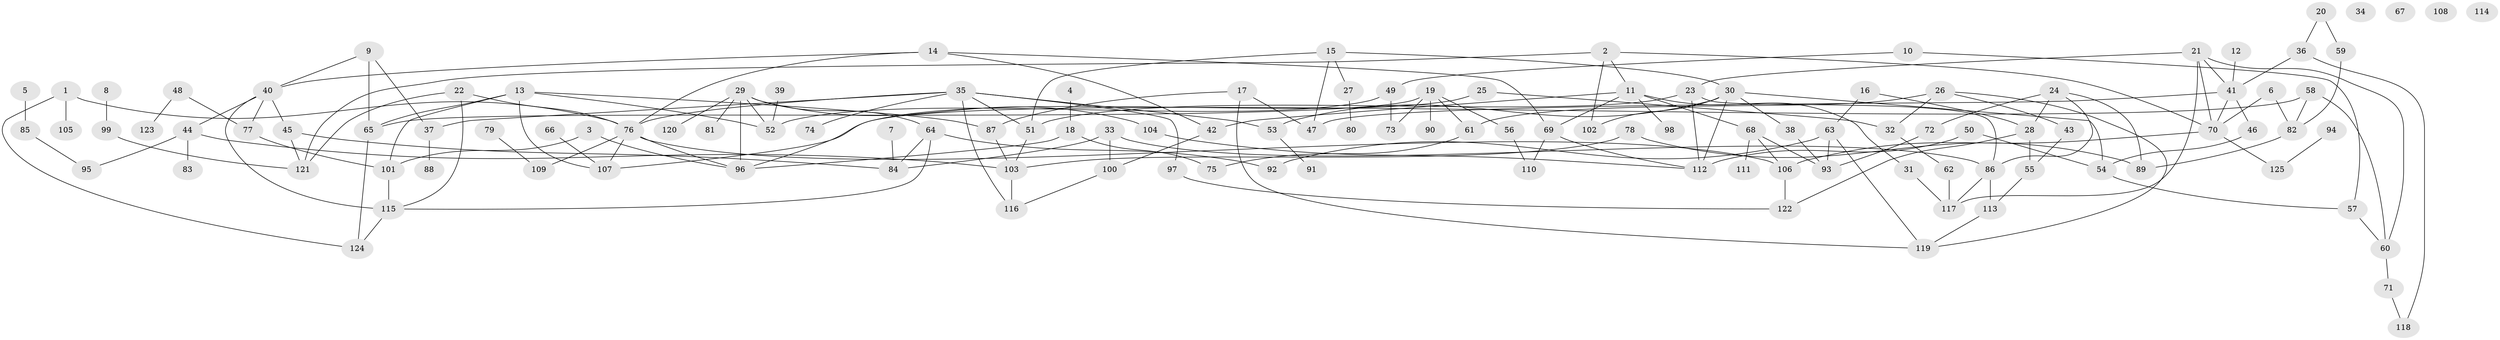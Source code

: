 // Generated by graph-tools (version 1.1) at 2025/40/03/09/25 04:40:00]
// undirected, 125 vertices, 179 edges
graph export_dot {
graph [start="1"]
  node [color=gray90,style=filled];
  1;
  2;
  3;
  4;
  5;
  6;
  7;
  8;
  9;
  10;
  11;
  12;
  13;
  14;
  15;
  16;
  17;
  18;
  19;
  20;
  21;
  22;
  23;
  24;
  25;
  26;
  27;
  28;
  29;
  30;
  31;
  32;
  33;
  34;
  35;
  36;
  37;
  38;
  39;
  40;
  41;
  42;
  43;
  44;
  45;
  46;
  47;
  48;
  49;
  50;
  51;
  52;
  53;
  54;
  55;
  56;
  57;
  58;
  59;
  60;
  61;
  62;
  63;
  64;
  65;
  66;
  67;
  68;
  69;
  70;
  71;
  72;
  73;
  74;
  75;
  76;
  77;
  78;
  79;
  80;
  81;
  82;
  83;
  84;
  85;
  86;
  87;
  88;
  89;
  90;
  91;
  92;
  93;
  94;
  95;
  96;
  97;
  98;
  99;
  100;
  101;
  102;
  103;
  104;
  105;
  106;
  107;
  108;
  109;
  110;
  111;
  112;
  113;
  114;
  115;
  116;
  117;
  118;
  119;
  120;
  121;
  122;
  123;
  124;
  125;
  1 -- 76;
  1 -- 105;
  1 -- 124;
  2 -- 11;
  2 -- 70;
  2 -- 102;
  2 -- 121;
  3 -- 96;
  3 -- 101;
  4 -- 18;
  5 -- 85;
  6 -- 70;
  6 -- 82;
  7 -- 84;
  8 -- 99;
  9 -- 37;
  9 -- 40;
  9 -- 65;
  10 -- 49;
  10 -- 57;
  11 -- 31;
  11 -- 42;
  11 -- 68;
  11 -- 69;
  11 -- 98;
  12 -- 41;
  13 -- 52;
  13 -- 65;
  13 -- 87;
  13 -- 101;
  13 -- 107;
  14 -- 40;
  14 -- 42;
  14 -- 69;
  14 -- 76;
  15 -- 27;
  15 -- 30;
  15 -- 47;
  15 -- 51;
  16 -- 28;
  16 -- 63;
  17 -- 47;
  17 -- 87;
  17 -- 119;
  18 -- 75;
  18 -- 96;
  19 -- 56;
  19 -- 61;
  19 -- 65;
  19 -- 73;
  19 -- 90;
  20 -- 36;
  20 -- 59;
  21 -- 23;
  21 -- 41;
  21 -- 60;
  21 -- 70;
  21 -- 117;
  22 -- 76;
  22 -- 115;
  22 -- 121;
  23 -- 51;
  23 -- 86;
  23 -- 112;
  24 -- 28;
  24 -- 72;
  24 -- 86;
  24 -- 89;
  25 -- 32;
  25 -- 96;
  26 -- 32;
  26 -- 43;
  26 -- 61;
  26 -- 119;
  27 -- 80;
  28 -- 55;
  28 -- 122;
  29 -- 52;
  29 -- 64;
  29 -- 81;
  29 -- 96;
  29 -- 104;
  29 -- 120;
  30 -- 38;
  30 -- 53;
  30 -- 54;
  30 -- 102;
  30 -- 112;
  31 -- 117;
  32 -- 62;
  33 -- 84;
  33 -- 86;
  33 -- 100;
  35 -- 37;
  35 -- 51;
  35 -- 53;
  35 -- 74;
  35 -- 76;
  35 -- 97;
  35 -- 116;
  36 -- 41;
  36 -- 118;
  37 -- 88;
  38 -- 93;
  39 -- 52;
  40 -- 44;
  40 -- 45;
  40 -- 77;
  40 -- 115;
  41 -- 46;
  41 -- 47;
  41 -- 70;
  42 -- 100;
  43 -- 55;
  44 -- 83;
  44 -- 95;
  44 -- 103;
  45 -- 84;
  45 -- 121;
  46 -- 54;
  48 -- 77;
  48 -- 123;
  49 -- 52;
  49 -- 73;
  50 -- 54;
  50 -- 112;
  51 -- 103;
  53 -- 91;
  54 -- 57;
  55 -- 113;
  56 -- 110;
  57 -- 60;
  58 -- 60;
  58 -- 82;
  58 -- 107;
  59 -- 82;
  60 -- 71;
  61 -- 75;
  62 -- 117;
  63 -- 92;
  63 -- 93;
  63 -- 119;
  64 -- 84;
  64 -- 92;
  64 -- 115;
  65 -- 124;
  66 -- 107;
  68 -- 93;
  68 -- 106;
  68 -- 111;
  69 -- 110;
  69 -- 112;
  70 -- 106;
  70 -- 125;
  71 -- 118;
  72 -- 93;
  76 -- 96;
  76 -- 106;
  76 -- 107;
  76 -- 109;
  77 -- 101;
  78 -- 89;
  78 -- 103;
  79 -- 109;
  82 -- 89;
  85 -- 95;
  86 -- 113;
  86 -- 117;
  87 -- 103;
  94 -- 125;
  97 -- 122;
  99 -- 121;
  100 -- 116;
  101 -- 115;
  103 -- 116;
  104 -- 112;
  106 -- 122;
  113 -- 119;
  115 -- 124;
}

